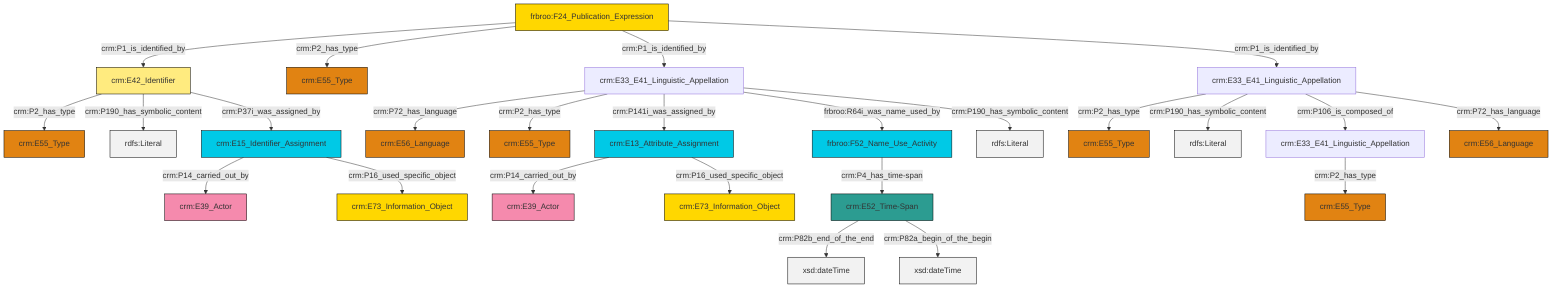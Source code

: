 graph TD
classDef Literal fill:#f2f2f2,stroke:#000000;
classDef CRM_Entity fill:#FFFFFF,stroke:#000000;
classDef Temporal_Entity fill:#00C9E6, stroke:#000000;
classDef Type fill:#E18312, stroke:#000000;
classDef Time-Span fill:#2C9C91, stroke:#000000;
classDef Appellation fill:#FFEB7F, stroke:#000000;
classDef Place fill:#008836, stroke:#000000;
classDef Persistent_Item fill:#B266B2, stroke:#000000;
classDef Conceptual_Object fill:#FFD700, stroke:#000000;
classDef Physical_Thing fill:#D2B48C, stroke:#000000;
classDef Actor fill:#f58aad, stroke:#000000;
classDef PC_Classes fill:#4ce600, stroke:#000000;
classDef Multi fill:#cccccc,stroke:#000000;

0["crm:E33_E41_Linguistic_Appellation"]:::Default -->|crm:P72_has_language| 1["crm:E56_Language"]:::Type
2["crm:E33_E41_Linguistic_Appellation"]:::Default -->|crm:P2_has_type| 3["crm:E55_Type"]:::Type
0["crm:E33_E41_Linguistic_Appellation"]:::Default -->|crm:P2_has_type| 4["crm:E55_Type"]:::Type
0["crm:E33_E41_Linguistic_Appellation"]:::Default -->|crm:P141i_was_assigned_by| 7["crm:E13_Attribute_Assignment"]:::Temporal_Entity
10["crm:E33_E41_Linguistic_Appellation"]:::Default -->|crm:P2_has_type| 11["crm:E55_Type"]:::Type
0["crm:E33_E41_Linguistic_Appellation"]:::Default -->|frbroo:R64i_was_name_used_by| 13["frbroo:F52_Name_Use_Activity"]:::Temporal_Entity
10["crm:E33_E41_Linguistic_Appellation"]:::Default -->|crm:P190_has_symbolic_content| 14[rdfs:Literal]:::Literal
8["crm:E42_Identifier"]:::Appellation -->|crm:P2_has_type| 17["crm:E55_Type"]:::Type
5["frbroo:F24_Publication_Expression"]:::Conceptual_Object -->|crm:P1_is_identified_by| 8["crm:E42_Identifier"]:::Appellation
10["crm:E33_E41_Linguistic_Appellation"]:::Default -->|crm:P106_is_composed_of| 2["crm:E33_E41_Linguistic_Appellation"]:::Default
20["crm:E15_Identifier_Assignment"]:::Temporal_Entity -->|crm:P14_carried_out_by| 21["crm:E39_Actor"]:::Actor
25["crm:E52_Time-Span"]:::Time-Span -->|crm:P82b_end_of_the_end| 26[xsd:dateTime]:::Literal
8["crm:E42_Identifier"]:::Appellation -->|crm:P190_has_symbolic_content| 29[rdfs:Literal]:::Literal
25["crm:E52_Time-Span"]:::Time-Span -->|crm:P82a_begin_of_the_begin| 33[xsd:dateTime]:::Literal
8["crm:E42_Identifier"]:::Appellation -->|crm:P37i_was_assigned_by| 20["crm:E15_Identifier_Assignment"]:::Temporal_Entity
13["frbroo:F52_Name_Use_Activity"]:::Temporal_Entity -->|crm:P4_has_time-span| 25["crm:E52_Time-Span"]:::Time-Span
20["crm:E15_Identifier_Assignment"]:::Temporal_Entity -->|crm:P16_used_specific_object| 27["crm:E73_Information_Object"]:::Conceptual_Object
7["crm:E13_Attribute_Assignment"]:::Temporal_Entity -->|crm:P14_carried_out_by| 18["crm:E39_Actor"]:::Actor
0["crm:E33_E41_Linguistic_Appellation"]:::Default -->|crm:P190_has_symbolic_content| 41[rdfs:Literal]:::Literal
10["crm:E33_E41_Linguistic_Appellation"]:::Default -->|crm:P72_has_language| 30["crm:E56_Language"]:::Type
7["crm:E13_Attribute_Assignment"]:::Temporal_Entity -->|crm:P16_used_specific_object| 22["crm:E73_Information_Object"]:::Conceptual_Object
5["frbroo:F24_Publication_Expression"]:::Conceptual_Object -->|crm:P2_has_type| 15["crm:E55_Type"]:::Type
5["frbroo:F24_Publication_Expression"]:::Conceptual_Object -->|crm:P1_is_identified_by| 0["crm:E33_E41_Linguistic_Appellation"]:::Default
5["frbroo:F24_Publication_Expression"]:::Conceptual_Object -->|crm:P1_is_identified_by| 10["crm:E33_E41_Linguistic_Appellation"]:::Default
